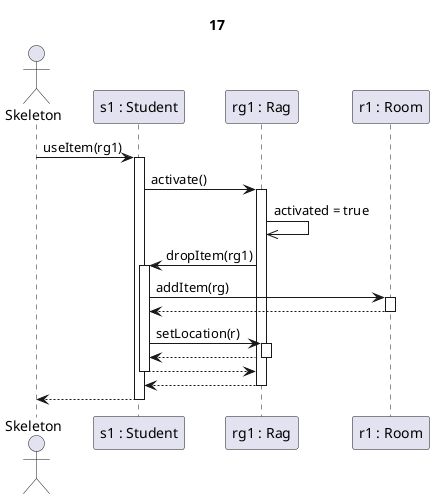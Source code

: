 @startuml rag aktiválása

title 17

actor Skeleton as sk
participant "s1 : Student" as s
participant "rg1 : Rag" as rg
participant "r1 : Room" as r

sk->s ++: useItem(rg1)
s->rg ++: activate()

rg->>rg : activated = true

rg->s ++: dropItem(rg1)

s -> r ++: addItem(rg)
r-->s --:

s->rg ++: setLocation(r)
rg-->s --:

s-->rg --:

rg-->s --:

s-->sk --:

@enduml